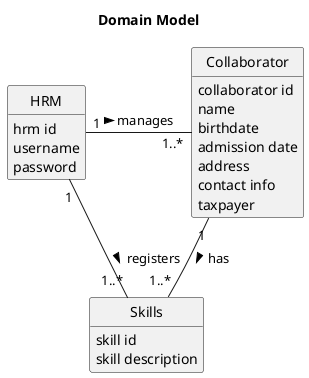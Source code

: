 @startuml
skinparam monochrome true
skinparam packageStyle rectangle
skinparam shadowing false
skinparam classAttributeIconSize 0

hide circle
hide methods


title Domain Model



class Skills {
    skill id
    skill description
}

class HRM {
    hrm id
    username
    password
}

class Collaborator {
    collaborator id
    name
    birthdate
    admission date
    address
    contact info
    taxpayer
}

Collaborator "1" -- "1..*" Skills : has >
HRM "1" - "1..*" Collaborator : manages >
HRM "1" - "1..*" Skills : registers >



@enduml
